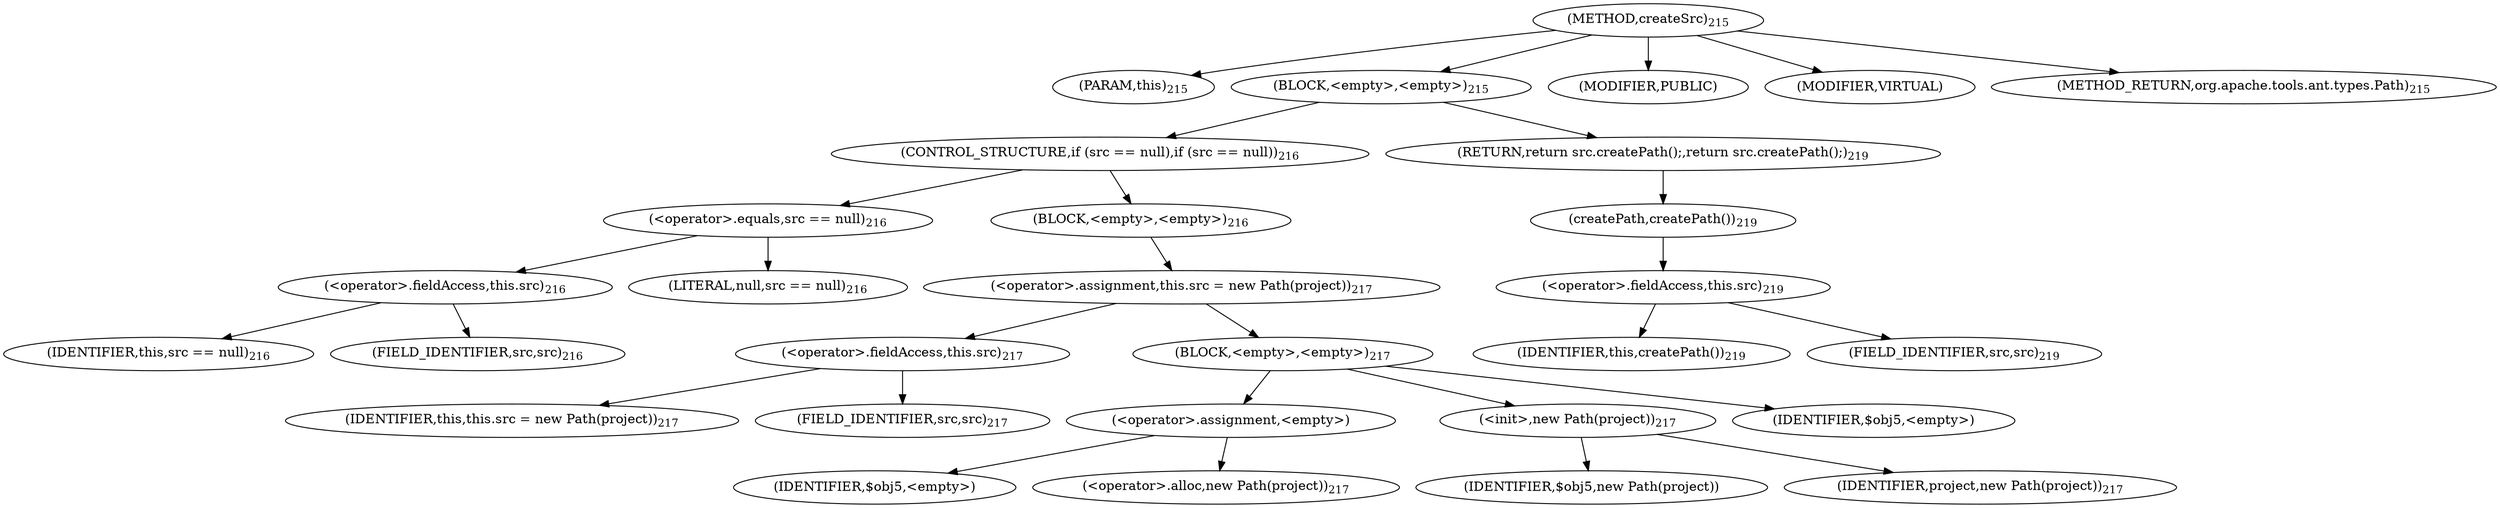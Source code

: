 digraph "createSrc" {  
"422" [label = <(METHOD,createSrc)<SUB>215</SUB>> ]
"423" [label = <(PARAM,this)<SUB>215</SUB>> ]
"424" [label = <(BLOCK,&lt;empty&gt;,&lt;empty&gt;)<SUB>215</SUB>> ]
"425" [label = <(CONTROL_STRUCTURE,if (src == null),if (src == null))<SUB>216</SUB>> ]
"426" [label = <(&lt;operator&gt;.equals,src == null)<SUB>216</SUB>> ]
"427" [label = <(&lt;operator&gt;.fieldAccess,this.src)<SUB>216</SUB>> ]
"428" [label = <(IDENTIFIER,this,src == null)<SUB>216</SUB>> ]
"429" [label = <(FIELD_IDENTIFIER,src,src)<SUB>216</SUB>> ]
"430" [label = <(LITERAL,null,src == null)<SUB>216</SUB>> ]
"431" [label = <(BLOCK,&lt;empty&gt;,&lt;empty&gt;)<SUB>216</SUB>> ]
"432" [label = <(&lt;operator&gt;.assignment,this.src = new Path(project))<SUB>217</SUB>> ]
"433" [label = <(&lt;operator&gt;.fieldAccess,this.src)<SUB>217</SUB>> ]
"434" [label = <(IDENTIFIER,this,this.src = new Path(project))<SUB>217</SUB>> ]
"435" [label = <(FIELD_IDENTIFIER,src,src)<SUB>217</SUB>> ]
"436" [label = <(BLOCK,&lt;empty&gt;,&lt;empty&gt;)<SUB>217</SUB>> ]
"437" [label = <(&lt;operator&gt;.assignment,&lt;empty&gt;)> ]
"438" [label = <(IDENTIFIER,$obj5,&lt;empty&gt;)> ]
"439" [label = <(&lt;operator&gt;.alloc,new Path(project))<SUB>217</SUB>> ]
"440" [label = <(&lt;init&gt;,new Path(project))<SUB>217</SUB>> ]
"441" [label = <(IDENTIFIER,$obj5,new Path(project))> ]
"442" [label = <(IDENTIFIER,project,new Path(project))<SUB>217</SUB>> ]
"443" [label = <(IDENTIFIER,$obj5,&lt;empty&gt;)> ]
"444" [label = <(RETURN,return src.createPath();,return src.createPath();)<SUB>219</SUB>> ]
"445" [label = <(createPath,createPath())<SUB>219</SUB>> ]
"446" [label = <(&lt;operator&gt;.fieldAccess,this.src)<SUB>219</SUB>> ]
"447" [label = <(IDENTIFIER,this,createPath())<SUB>219</SUB>> ]
"448" [label = <(FIELD_IDENTIFIER,src,src)<SUB>219</SUB>> ]
"449" [label = <(MODIFIER,PUBLIC)> ]
"450" [label = <(MODIFIER,VIRTUAL)> ]
"451" [label = <(METHOD_RETURN,org.apache.tools.ant.types.Path)<SUB>215</SUB>> ]
  "422" -> "423" 
  "422" -> "424" 
  "422" -> "449" 
  "422" -> "450" 
  "422" -> "451" 
  "424" -> "425" 
  "424" -> "444" 
  "425" -> "426" 
  "425" -> "431" 
  "426" -> "427" 
  "426" -> "430" 
  "427" -> "428" 
  "427" -> "429" 
  "431" -> "432" 
  "432" -> "433" 
  "432" -> "436" 
  "433" -> "434" 
  "433" -> "435" 
  "436" -> "437" 
  "436" -> "440" 
  "436" -> "443" 
  "437" -> "438" 
  "437" -> "439" 
  "440" -> "441" 
  "440" -> "442" 
  "444" -> "445" 
  "445" -> "446" 
  "446" -> "447" 
  "446" -> "448" 
}
